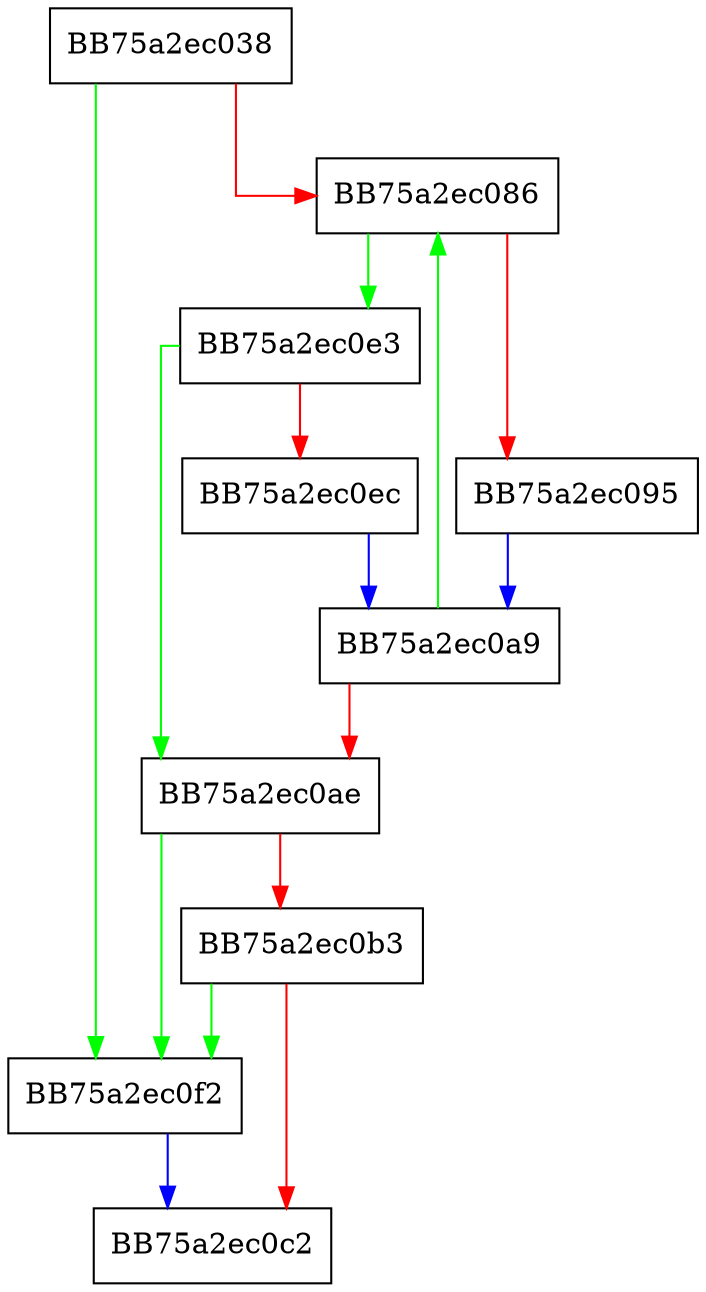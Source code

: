 digraph find {
  node [shape="box"];
  graph [splines=ortho];
  BB75a2ec038 -> BB75a2ec0f2 [color="green"];
  BB75a2ec038 -> BB75a2ec086 [color="red"];
  BB75a2ec086 -> BB75a2ec0e3 [color="green"];
  BB75a2ec086 -> BB75a2ec095 [color="red"];
  BB75a2ec095 -> BB75a2ec0a9 [color="blue"];
  BB75a2ec0a9 -> BB75a2ec086 [color="green"];
  BB75a2ec0a9 -> BB75a2ec0ae [color="red"];
  BB75a2ec0ae -> BB75a2ec0f2 [color="green"];
  BB75a2ec0ae -> BB75a2ec0b3 [color="red"];
  BB75a2ec0b3 -> BB75a2ec0f2 [color="green"];
  BB75a2ec0b3 -> BB75a2ec0c2 [color="red"];
  BB75a2ec0e3 -> BB75a2ec0ae [color="green"];
  BB75a2ec0e3 -> BB75a2ec0ec [color="red"];
  BB75a2ec0ec -> BB75a2ec0a9 [color="blue"];
  BB75a2ec0f2 -> BB75a2ec0c2 [color="blue"];
}